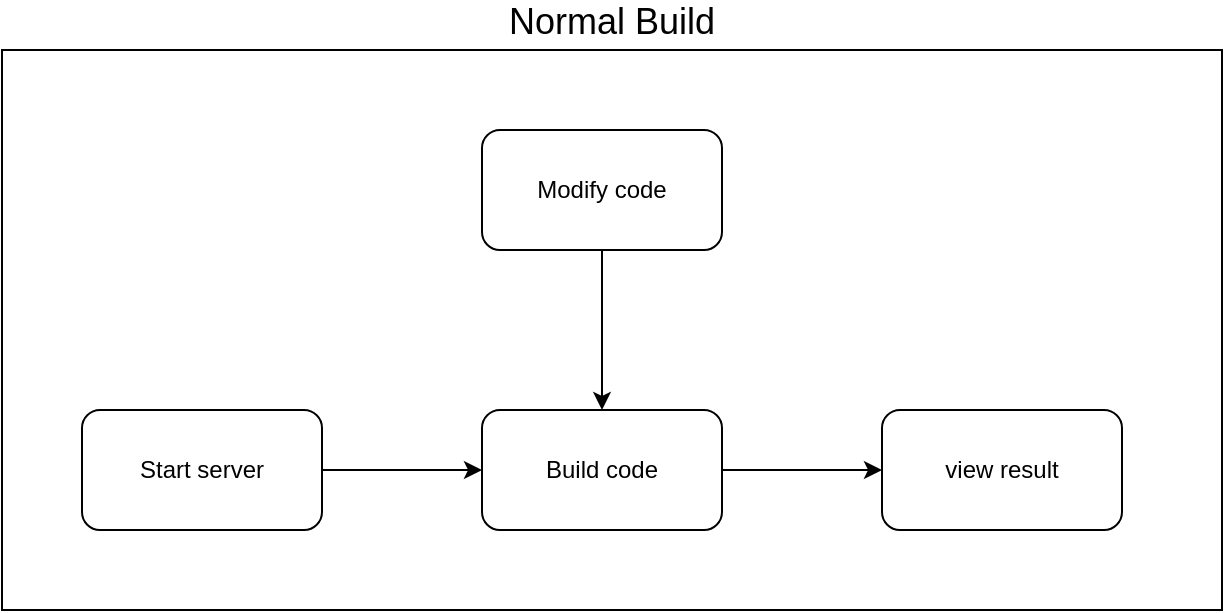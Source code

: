 <mxfile version="13.6.2" type="device" pages="3"><diagram id="FBWxfsMG4NuAugSGjUsT" name="normal-build"><mxGraphModel dx="1106" dy="830" grid="1" gridSize="10" guides="1" tooltips="1" connect="1" arrows="1" fold="1" page="1" pageScale="1" pageWidth="827" pageHeight="1169" math="0" shadow="0"><root><mxCell id="0"/><mxCell id="1" parent="0"/><mxCell id="JFO9f2yiNo7Gsih111v2-12" value="Normal Build" style="rounded=0;whiteSpace=wrap;html=1;fontSize=18;verticalAlign=bottom;align=center;labelPosition=center;verticalLabelPosition=top;" vertex="1" parent="1"><mxGeometry x="510" y="210" width="610" height="280" as="geometry"/></mxCell><mxCell id="JFO9f2yiNo7Gsih111v2-7" value="" style="edgeStyle=orthogonalEdgeStyle;rounded=0;orthogonalLoop=1;jettySize=auto;html=1;entryX=0.5;entryY=0;entryDx=0;entryDy=0;exitX=0.5;exitY=1;exitDx=0;exitDy=0;" edge="1" parent="1" source="JFO9f2yiNo7Gsih111v2-6" target="JFO9f2yiNo7Gsih111v2-4"><mxGeometry relative="1" as="geometry"/></mxCell><mxCell id="JFO9f2yiNo7Gsih111v2-9" value="" style="edgeStyle=orthogonalEdgeStyle;rounded=0;orthogonalLoop=1;jettySize=auto;html=1;" edge="1" parent="1" source="JFO9f2yiNo7Gsih111v2-4" target="JFO9f2yiNo7Gsih111v2-8"><mxGeometry relative="1" as="geometry"/></mxCell><mxCell id="JFO9f2yiNo7Gsih111v2-4" value="Build code" style="whiteSpace=wrap;html=1;rounded=1;" vertex="1" parent="1"><mxGeometry x="750" y="390" width="120" height="60" as="geometry"/></mxCell><mxCell id="JFO9f2yiNo7Gsih111v2-6" value="Modify code" style="whiteSpace=wrap;html=1;rounded=1;" vertex="1" parent="1"><mxGeometry x="750" y="250" width="120" height="60" as="geometry"/></mxCell><mxCell id="JFO9f2yiNo7Gsih111v2-8" value="view result" style="whiteSpace=wrap;html=1;rounded=1;" vertex="1" parent="1"><mxGeometry x="950" y="390" width="120" height="60" as="geometry"/></mxCell><mxCell id="JFO9f2yiNo7Gsih111v2-46" value="" style="edgeStyle=elbowEdgeStyle;rounded=0;orthogonalLoop=1;jettySize=auto;elbow=vertical;html=1;startArrow=none;startFill=0;endArrow=classic;endFill=1;fontSize=12;" edge="1" parent="1" source="JFO9f2yiNo7Gsih111v2-45" target="JFO9f2yiNo7Gsih111v2-4"><mxGeometry relative="1" as="geometry"/></mxCell><mxCell id="JFO9f2yiNo7Gsih111v2-45" value="Start server" style="whiteSpace=wrap;html=1;rounded=1;" vertex="1" parent="1"><mxGeometry x="550" y="390" width="120" height="60" as="geometry"/></mxCell></root></mxGraphModel></diagram><diagram id="BeVG7vMosuMW-25E-ykd" name="watch"><mxGraphModel dx="279" dy="830" grid="1" gridSize="10" guides="1" tooltips="1" connect="1" arrows="1" fold="1" page="1" pageScale="1" pageWidth="827" pageHeight="1169" math="0" shadow="0"><root><mxCell id="cfsZPuPeFORq6PCku-ek-0"/><mxCell id="cfsZPuPeFORq6PCku-ek-1" parent="cfsZPuPeFORq6PCku-ek-0"/><mxCell id="cfsZPuPeFORq6PCku-ek-2" value="Watch" style="rounded=0;whiteSpace=wrap;html=1;fontSize=18;verticalAlign=bottom;align=center;labelPosition=center;verticalLabelPosition=top;" vertex="1" parent="cfsZPuPeFORq6PCku-ek-1"><mxGeometry x="940" y="210" width="610" height="280" as="geometry"/></mxCell><mxCell id="cfsZPuPeFORq6PCku-ek-3" value="" style="edgeStyle=orthogonalEdgeStyle;rounded=0;orthogonalLoop=1;jettySize=auto;html=1;" edge="1" parent="cfsZPuPeFORq6PCku-ek-1" source="cfsZPuPeFORq6PCku-ek-4" target="cfsZPuPeFORq6PCku-ek-7"><mxGeometry relative="1" as="geometry"/></mxCell><mxCell id="cfsZPuPeFORq6PCku-ek-4" value="Build code" style="whiteSpace=wrap;html=1;rounded=1;" vertex="1" parent="cfsZPuPeFORq6PCku-ek-1"><mxGeometry x="1190" y="390" width="120" height="60" as="geometry"/></mxCell><mxCell id="cfsZPuPeFORq6PCku-ek-5" value="" style="edgeStyle=elbowEdgeStyle;rounded=0;orthogonalLoop=1;jettySize=auto;elbow=vertical;html=1;startArrow=none;startFill=0;endArrow=classic;endFill=1;fontSize=12;" edge="1" parent="cfsZPuPeFORq6PCku-ek-1" source="cfsZPuPeFORq6PCku-ek-6" target="cfsZPuPeFORq6PCku-ek-9"><mxGeometry relative="1" as="geometry"/></mxCell><mxCell id="cfsZPuPeFORq6PCku-ek-6" value="Modify Code" style="whiteSpace=wrap;html=1;rounded=1;" vertex="1" parent="cfsZPuPeFORq6PCku-ek-1"><mxGeometry x="1190" y="250" width="120" height="60" as="geometry"/></mxCell><mxCell id="cfsZPuPeFORq6PCku-ek-7" value="view result" style="whiteSpace=wrap;html=1;rounded=1;" vertex="1" parent="cfsZPuPeFORq6PCku-ek-1"><mxGeometry x="1390" y="390" width="120" height="60" as="geometry"/></mxCell><mxCell id="cfsZPuPeFORq6PCku-ek-8" value="Trigger" style="edgeStyle=elbowEdgeStyle;rounded=0;orthogonalLoop=1;jettySize=auto;html=1;startArrow=none;startFill=0;endArrow=classic;endFill=1;fontSize=12;entryX=0.5;entryY=0;entryDx=0;entryDy=0;elbow=vertical;" edge="1" parent="cfsZPuPeFORq6PCku-ek-1" source="cfsZPuPeFORq6PCku-ek-9" target="cfsZPuPeFORq6PCku-ek-4"><mxGeometry relative="1" as="geometry"/></mxCell><mxCell id="cfsZPuPeFORq6PCku-ek-9" value="Watch" style="html=1;verticalLabelPosition=top;align=center;labelBackgroundColor=#ffffff;verticalAlign=bottom;strokeWidth=2;strokeColor=#0080F0;shadow=0;dashed=0;shape=mxgraph.ios7.icons.eye;fontSize=12;aspect=fixed;labelPosition=center;" vertex="1" parent="cfsZPuPeFORq6PCku-ek-1"><mxGeometry x="1425" y="268.25" width="50" height="23.5" as="geometry"/></mxCell><mxCell id="cfsZPuPeFORq6PCku-ek-11" value="" style="edgeStyle=elbowEdgeStyle;rounded=0;orthogonalLoop=1;jettySize=auto;elbow=vertical;html=1;startArrow=none;startFill=0;endArrow=classic;endFill=1;fontSize=12;" edge="1" parent="cfsZPuPeFORq6PCku-ek-1" source="cfsZPuPeFORq6PCku-ek-10" target="cfsZPuPeFORq6PCku-ek-4"><mxGeometry relative="1" as="geometry"/></mxCell><mxCell id="cfsZPuPeFORq6PCku-ek-10" value="Start server" style="whiteSpace=wrap;html=1;rounded=1;" vertex="1" parent="cfsZPuPeFORq6PCku-ek-1"><mxGeometry x="990" y="390" width="120" height="60" as="geometry"/></mxCell></root></mxGraphModel></diagram><diagram name="webpack-dev-server" id="DEgj6bH0LkXWTRIGhFx_"><mxGraphModel dx="279" dy="830" grid="1" gridSize="10" guides="1" tooltips="1" connect="1" arrows="1" fold="1" page="1" pageScale="1" pageWidth="827" pageHeight="1169" math="0" shadow="0"><root><mxCell id="yeaAb6SWhawyI8S8PLYJ-0"/><mxCell id="yeaAb6SWhawyI8S8PLYJ-1" parent="yeaAb6SWhawyI8S8PLYJ-0"/><mxCell id="yeaAb6SWhawyI8S8PLYJ-2" value="Webpack Dev Server" style="rounded=0;whiteSpace=wrap;html=1;fontSize=18;verticalAlign=bottom;align=center;labelPosition=center;verticalLabelPosition=top;" vertex="1" parent="yeaAb6SWhawyI8S8PLYJ-1"><mxGeometry x="940" y="210" width="610" height="280" as="geometry"/></mxCell><mxCell id="yeaAb6SWhawyI8S8PLYJ-14" value="Webpack Dev Server" style="rounded=1;whiteSpace=wrap;html=1;fontSize=12;align=left;labelPosition=center;verticalLabelPosition=top;verticalAlign=bottom;" vertex="1" parent="yeaAb6SWhawyI8S8PLYJ-1"><mxGeometry x="960" y="370" width="570" height="100" as="geometry"/></mxCell><mxCell id="yeaAb6SWhawyI8S8PLYJ-3" value="" style="edgeStyle=orthogonalEdgeStyle;rounded=0;orthogonalLoop=1;jettySize=auto;html=1;" edge="1" parent="yeaAb6SWhawyI8S8PLYJ-1" source="yeaAb6SWhawyI8S8PLYJ-4" target="yeaAb6SWhawyI8S8PLYJ-7"><mxGeometry relative="1" as="geometry"/></mxCell><mxCell id="yeaAb6SWhawyI8S8PLYJ-4" value="Build code" style="whiteSpace=wrap;html=1;rounded=1;" vertex="1" parent="yeaAb6SWhawyI8S8PLYJ-1"><mxGeometry x="1190" y="390" width="120" height="60" as="geometry"/></mxCell><mxCell id="yeaAb6SWhawyI8S8PLYJ-15" value="" style="edgeStyle=elbowEdgeStyle;rounded=0;orthogonalLoop=1;jettySize=auto;elbow=vertical;html=1;startArrow=none;startFill=0;endArrow=classic;endFill=1;fontSize=12;exitX=1;exitY=0.5;exitDx=0;exitDy=0;" edge="1" parent="yeaAb6SWhawyI8S8PLYJ-1" source="yeaAb6SWhawyI8S8PLYJ-6" target="yeaAb6SWhawyI8S8PLYJ-12"><mxGeometry relative="1" as="geometry"/></mxCell><mxCell id="yeaAb6SWhawyI8S8PLYJ-6" value="Modify Code" style="whiteSpace=wrap;html=1;rounded=1;" vertex="1" parent="yeaAb6SWhawyI8S8PLYJ-1"><mxGeometry x="1190" y="250" width="120" height="60" as="geometry"/></mxCell><mxCell id="yeaAb6SWhawyI8S8PLYJ-7" value="view result" style="whiteSpace=wrap;html=1;rounded=1;" vertex="1" parent="yeaAb6SWhawyI8S8PLYJ-1"><mxGeometry x="1390" y="390" width="120" height="60" as="geometry"/></mxCell><mxCell id="yeaAb6SWhawyI8S8PLYJ-10" value="" style="edgeStyle=elbowEdgeStyle;rounded=0;orthogonalLoop=1;jettySize=auto;elbow=vertical;html=1;startArrow=none;startFill=0;endArrow=classic;endFill=1;fontSize=12;" edge="1" parent="yeaAb6SWhawyI8S8PLYJ-1" source="yeaAb6SWhawyI8S8PLYJ-11" target="yeaAb6SWhawyI8S8PLYJ-4"><mxGeometry relative="1" as="geometry"/></mxCell><mxCell id="yeaAb6SWhawyI8S8PLYJ-11" value="Start server" style="whiteSpace=wrap;html=1;rounded=1;" vertex="1" parent="yeaAb6SWhawyI8S8PLYJ-1"><mxGeometry x="990" y="390" width="120" height="60" as="geometry"/></mxCell><mxCell id="yeaAb6SWhawyI8S8PLYJ-12" value="" style="points=[];aspect=fixed;html=1;align=center;shadow=0;dashed=0;image;image=img/lib/allied_telesis/computer_and_terminals/Server_Desktop.svg;fontSize=12;" vertex="1" parent="yeaAb6SWhawyI8S8PLYJ-1"><mxGeometry x="1228.7" y="330" width="42.6" height="54" as="geometry"/></mxCell></root></mxGraphModel></diagram></mxfile>